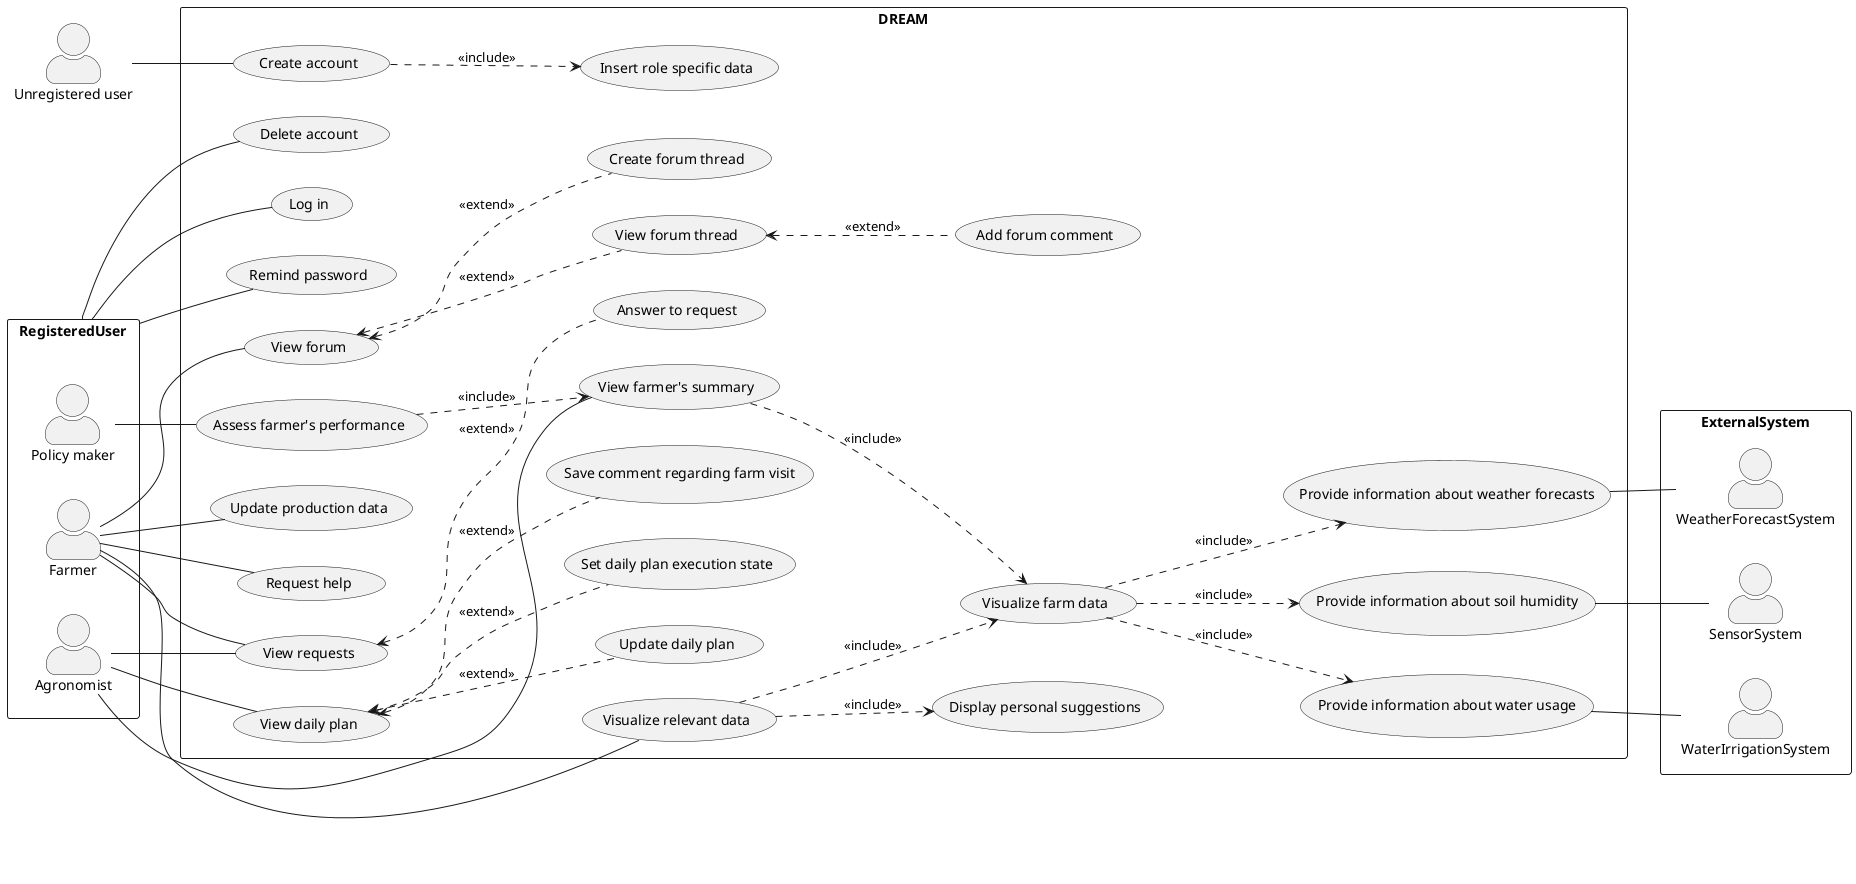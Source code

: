 @startuml Use case
left to right direction
skinparam packageStyle rectangle
skinparam actorStyle awesome

'Primary - should be on the left side
actor :Unregistered user: as UnregUser

package RegisteredUser {
    actor :Policy maker: as PolMaker
    actor :Farmer:
    actor :Agronomist:
}

'Secondary - should be on the right side
package ExternalSystem {
    actor :WeatherForecastSystem:
    actor :WaterIrrigationSystem:
    actor :SensorSystem:
}

'visualisations - less details or additional phenomenas? as in lower diagram
'there are MANY missing phenomenas, that can be deducted from UC
'about SP: which is better?? - maybe a question to tamburri
'   "The system visualizes data ... for argonomist"
'   "The system visualizes data ..."
'   "Agronomist visualizes data"
rectangle DREAM {
    '''''''''''Common'''''''''''
    RegisteredUser -- (Log in)
    RegisteredUser -- (Remind password)
    RegisteredUser -- (Delete account)
    UnregUser -- (Create account)
    ' PolMaker -- (Log in)
    ' Agronomist -- (Log in)
    (Create account) ..> (Insert role specific data) : <<include>>

    '''''''''''Farmer'''''''''''
    ' Farmer -- (Log in)
    Farmer -- (Visualize relevant data)
    'should providers be included? maybe a question to Tamburri
    (Visualize relevant data) ..> (Visualize farm data) : <<include>>
    (Visualize farm data) ..> (Provide information about weather forecasts) : <<include>>
    (Visualize farm data) ..> (Provide information about soil humidity) : <<include>>
    (Visualize farm data) ..> (Provide information about water usage) : <<include>>
    (Visualize relevant data) ..> (Display personal suggestions) : <<include>>
    (Provide information about weather forecasts) -- WeatherForecastSystem
    (Provide information about soil humidity) -- SensorSystem
    (Provide information about water usage) -- WaterIrrigationSystem
    Farmer -- (Update production data)
    Farmer -- (Request help)
    Farmer -- (View forum)
    (View forum) <.. (Create forum thread) : <<extend>>
    (View forum) <.. (View forum thread) : <<extend>>
    (View forum thread) <.. (Add forum comment) : <<extend>>
    Farmer -- (View requests)

    '''''''''''Agronomist'''''''''''
    Agronomist -- (View farmer's summary)
    Agronomist -- (View requests)
    (View requests) <.. (Answer to request) : <<extend>>
    (View farmer's summary) ..> (Visualize farm data) : <<include>>
    Agronomist -- (View daily plan)
    (View daily plan) <.. (Update daily plan) : <<extend>>
    (View daily plan) <.. (Set daily plan execution state) : <<extend>>
    (View daily plan) <.. (Save comment regarding farm visit) : <<extend>>

    '''''''''''Policy maker'''''''''''
    PolMaker -- (Assess farmer's performance)
    (Assess farmer's performance) ..> (View farmer's summary) : <<include>>
}

@enduml
